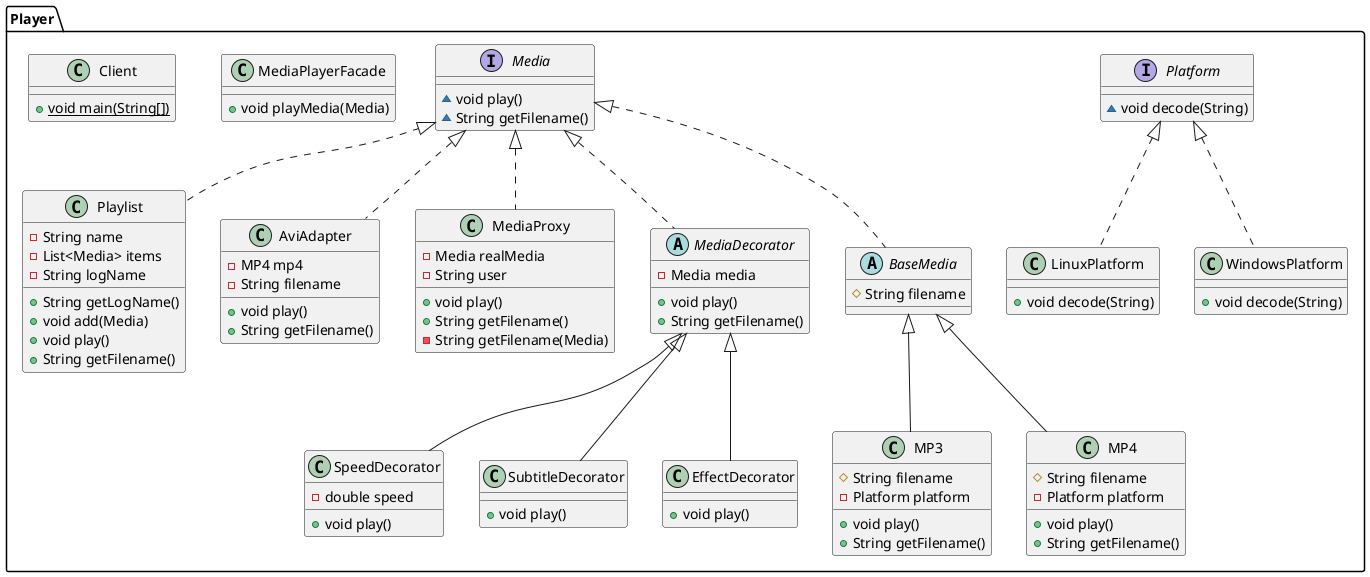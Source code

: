 @startuml
class Player.Playlist {
- String name
- List<Media> items
- String logName
+ String getLogName()
+ void add(Media)
+ void play()
+ String getFilename()
}


class Player.AviAdapter {
- MP4 mp4
- String filename
+ void play()
+ String getFilename()
}


class Player.SpeedDecorator {
- double speed
+ void play()
}


class Player.MediaProxy {
- Media realMedia
- String user
+ void play()
+ String getFilename()
- String getFilename(Media)
}


class Player.LinuxPlatform {
+ void decode(String)
}

class Player.MP3 {
# String filename
- Platform platform
+ void play()
+ String getFilename()
}


class Player.SubtitleDecorator {
+ void play()
}

abstract class Player.MediaDecorator {
- Media media
+ void play()
+ String getFilename()
}


class Player.WindowsPlatform {
+ void decode(String)
}

abstract class Player.BaseMedia {
# String filename
}

interface Player.Platform {
~ void decode(String)
}

class Player.MP4 {
# String filename
- Platform platform
+ void play()
+ String getFilename()
}


interface Player.Media {
~ void play()
~ String getFilename()
}

class Player.MediaPlayerFacade {
+ void playMedia(Media)
}

class Player.Client {
+ {static} void main(String[])
}

class Player.EffectDecorator {
+ void play()
}



Player.Media <|.. Player.Playlist
Player.Media <|.. Player.AviAdapter
Player.MediaDecorator <|-- Player.SpeedDecorator
Player.Media <|.. Player.MediaProxy
Player.Platform <|.. Player.LinuxPlatform
Player.BaseMedia <|-- Player.MP3
Player.MediaDecorator <|-- Player.SubtitleDecorator
Player.Media <|.. Player.MediaDecorator
Player.Platform <|.. Player.WindowsPlatform
Player.Media <|.. Player.BaseMedia
Player.BaseMedia <|-- Player.MP4
Player.MediaDecorator <|-- Player.EffectDecorator
@enduml